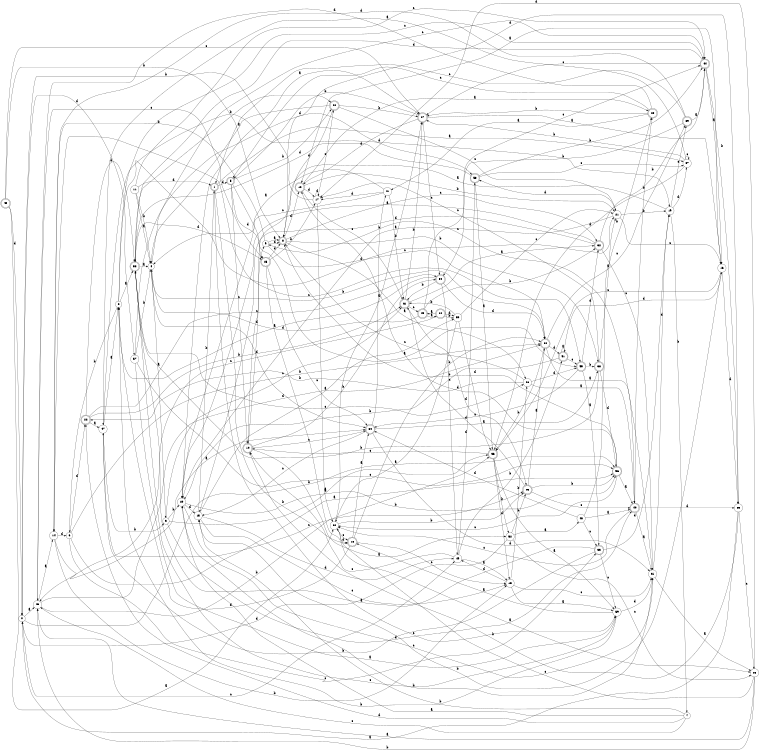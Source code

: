 digraph n50_10 {
__start0 [label="" shape="none"];

rankdir=LR;
size="8,5";

s0 [style="filled", color="black", fillcolor="white" shape="circle", label="0"];
s1 [style="rounded,filled", color="black", fillcolor="white" shape="doublecircle", label="1"];
s2 [style="filled", color="black", fillcolor="white" shape="circle", label="2"];
s3 [style="filled", color="black", fillcolor="white" shape="circle", label="3"];
s4 [style="filled", color="black", fillcolor="white" shape="circle", label="4"];
s5 [style="rounded,filled", color="black", fillcolor="white" shape="doublecircle", label="5"];
s6 [style="filled", color="black", fillcolor="white" shape="circle", label="6"];
s7 [style="filled", color="black", fillcolor="white" shape="circle", label="7"];
s8 [style="rounded,filled", color="black", fillcolor="white" shape="doublecircle", label="8"];
s9 [style="filled", color="black", fillcolor="white" shape="circle", label="9"];
s10 [style="rounded,filled", color="black", fillcolor="white" shape="doublecircle", label="10"];
s11 [style="filled", color="black", fillcolor="white" shape="circle", label="11"];
s12 [style="rounded,filled", color="black", fillcolor="white" shape="doublecircle", label="12"];
s13 [style="filled", color="black", fillcolor="white" shape="circle", label="13"];
s14 [style="filled", color="black", fillcolor="white" shape="circle", label="14"];
s15 [style="filled", color="black", fillcolor="white" shape="circle", label="15"];
s16 [style="filled", color="black", fillcolor="white" shape="circle", label="16"];
s17 [style="filled", color="black", fillcolor="white" shape="circle", label="17"];
s18 [style="rounded,filled", color="black", fillcolor="white" shape="doublecircle", label="18"];
s19 [style="filled", color="black", fillcolor="white" shape="circle", label="19"];
s20 [style="rounded,filled", color="black", fillcolor="white" shape="doublecircle", label="20"];
s21 [style="filled", color="black", fillcolor="white" shape="circle", label="21"];
s22 [style="rounded,filled", color="black", fillcolor="white" shape="doublecircle", label="22"];
s23 [style="filled", color="black", fillcolor="white" shape="circle", label="23"];
s24 [style="rounded,filled", color="black", fillcolor="white" shape="doublecircle", label="24"];
s25 [style="rounded,filled", color="black", fillcolor="white" shape="doublecircle", label="25"];
s26 [style="filled", color="black", fillcolor="white" shape="circle", label="26"];
s27 [style="rounded,filled", color="black", fillcolor="white" shape="doublecircle", label="27"];
s28 [style="rounded,filled", color="black", fillcolor="white" shape="doublecircle", label="28"];
s29 [style="filled", color="black", fillcolor="white" shape="circle", label="29"];
s30 [style="rounded,filled", color="black", fillcolor="white" shape="doublecircle", label="30"];
s31 [style="filled", color="black", fillcolor="white" shape="circle", label="31"];
s32 [style="rounded,filled", color="black", fillcolor="white" shape="doublecircle", label="32"];
s33 [style="rounded,filled", color="black", fillcolor="white" shape="doublecircle", label="33"];
s34 [style="rounded,filled", color="black", fillcolor="white" shape="doublecircle", label="34"];
s35 [style="filled", color="black", fillcolor="white" shape="circle", label="35"];
s36 [style="rounded,filled", color="black", fillcolor="white" shape="doublecircle", label="36"];
s37 [style="filled", color="black", fillcolor="white" shape="circle", label="37"];
s38 [style="rounded,filled", color="black", fillcolor="white" shape="doublecircle", label="38"];
s39 [style="rounded,filled", color="black", fillcolor="white" shape="doublecircle", label="39"];
s40 [style="rounded,filled", color="black", fillcolor="white" shape="doublecircle", label="40"];
s41 [style="filled", color="black", fillcolor="white" shape="circle", label="41"];
s42 [style="rounded,filled", color="black", fillcolor="white" shape="doublecircle", label="42"];
s43 [style="rounded,filled", color="black", fillcolor="white" shape="doublecircle", label="43"];
s44 [style="rounded,filled", color="black", fillcolor="white" shape="doublecircle", label="44"];
s45 [style="rounded,filled", color="black", fillcolor="white" shape="doublecircle", label="45"];
s46 [style="filled", color="black", fillcolor="white" shape="circle", label="46"];
s47 [style="filled", color="black", fillcolor="white" shape="circle", label="47"];
s48 [style="filled", color="black", fillcolor="white" shape="circle", label="48"];
s49 [style="filled", color="black", fillcolor="white" shape="circle", label="49"];
s50 [style="filled", color="black", fillcolor="white" shape="circle", label="50"];
s51 [style="rounded,filled", color="black", fillcolor="white" shape="doublecircle", label="51"];
s52 [style="filled", color="black", fillcolor="white" shape="circle", label="52"];
s53 [style="rounded,filled", color="black", fillcolor="white" shape="doublecircle", label="53"];
s54 [style="rounded,filled", color="black", fillcolor="white" shape="doublecircle", label="54"];
s55 [style="rounded,filled", color="black", fillcolor="white" shape="doublecircle", label="55"];
s56 [style="rounded,filled", color="black", fillcolor="white" shape="doublecircle", label="56"];
s57 [style="filled", color="black", fillcolor="white" shape="circle", label="57"];
s58 [style="rounded,filled", color="black", fillcolor="white" shape="doublecircle", label="58"];
s59 [style="filled", color="black", fillcolor="white" shape="circle", label="59"];
s60 [style="filled", color="black", fillcolor="white" shape="circle", label="60"];
s61 [style="rounded,filled", color="black", fillcolor="white" shape="doublecircle", label="61"];
s0 -> s46 [label="a"];
s0 -> s56 [label="b"];
s0 -> s49 [label="c"];
s0 -> s57 [label="d"];
s1 -> s37 [label="a"];
s1 -> s18 [label="b"];
s1 -> s59 [label="c"];
s1 -> s5 [label="d"];
s2 -> s53 [label="a"];
s2 -> s6 [label="b"];
s2 -> s44 [label="c"];
s2 -> s21 [label="d"];
s3 -> s36 [label="a"];
s3 -> s29 [label="b"];
s3 -> s61 [label="c"];
s3 -> s40 [label="d"];
s4 -> s3 [label="a"];
s4 -> s30 [label="b"];
s4 -> s44 [label="c"];
s4 -> s34 [label="d"];
s5 -> s55 [label="a"];
s5 -> s20 [label="b"];
s5 -> s10 [label="c"];
s5 -> s25 [label="d"];
s6 -> s56 [label="a"];
s6 -> s30 [label="b"];
s6 -> s33 [label="c"];
s6 -> s22 [label="d"];
s7 -> s29 [label="a"];
s7 -> s15 [label="b"];
s7 -> s46 [label="c"];
s7 -> s22 [label="d"];
s8 -> s26 [label="a"];
s8 -> s38 [label="b"];
s8 -> s32 [label="c"];
s8 -> s12 [label="d"];
s9 -> s8 [label="a"];
s9 -> s14 [label="b"];
s9 -> s30 [label="c"];
s9 -> s8 [label="d"];
s10 -> s52 [label="a"];
s10 -> s54 [label="b"];
s10 -> s34 [label="c"];
s10 -> s9 [label="d"];
s11 -> s4 [label="a"];
s11 -> s4 [label="b"];
s11 -> s44 [label="c"];
s11 -> s1 [label="d"];
s12 -> s28 [label="a"];
s12 -> s21 [label="b"];
s12 -> s61 [label="c"];
s12 -> s17 [label="d"];
s13 -> s59 [label="a"];
s13 -> s26 [label="b"];
s13 -> s31 [label="c"];
s13 -> s49 [label="d"];
s14 -> s34 [label="a"];
s14 -> s13 [label="b"];
s14 -> s55 [label="c"];
s14 -> s6 [label="d"];
s15 -> s50 [label="a"];
s15 -> s1 [label="b"];
s15 -> s13 [label="c"];
s15 -> s49 [label="d"];
s16 -> s12 [label="a"];
s16 -> s15 [label="b"];
s16 -> s36 [label="c"];
s16 -> s35 [label="d"];
s17 -> s60 [label="a"];
s17 -> s0 [label="b"];
s17 -> s20 [label="c"];
s17 -> s17 [label="d"];
s18 -> s34 [label="a"];
s18 -> s30 [label="b"];
s18 -> s13 [label="c"];
s18 -> s2 [label="d"];
s19 -> s10 [label="a"];
s19 -> s7 [label="b"];
s19 -> s39 [label="c"];
s19 -> s37 [label="d"];
s20 -> s4 [label="a"];
s20 -> s27 [label="b"];
s20 -> s21 [label="c"];
s20 -> s8 [label="d"];
s21 -> s29 [label="a"];
s21 -> s19 [label="b"];
s21 -> s16 [label="c"];
s21 -> s58 [label="d"];
s22 -> s47 [label="a"];
s22 -> s61 [label="b"];
s22 -> s54 [label="c"];
s22 -> s53 [label="d"];
s23 -> s46 [label="a"];
s23 -> s46 [label="b"];
s23 -> s60 [label="c"];
s23 -> s17 [label="d"];
s24 -> s45 [label="a"];
s24 -> s50 [label="b"];
s24 -> s46 [label="c"];
s24 -> s50 [label="d"];
s25 -> s23 [label="a"];
s25 -> s17 [label="b"];
s25 -> s34 [label="c"];
s25 -> s8 [label="d"];
s26 -> s40 [label="a"];
s26 -> s22 [label="b"];
s26 -> s8 [label="c"];
s26 -> s55 [label="d"];
s27 -> s16 [label="a"];
s27 -> s5 [label="b"];
s27 -> s54 [label="c"];
s27 -> s12 [label="d"];
s28 -> s41 [label="a"];
s28 -> s27 [label="b"];
s28 -> s5 [label="c"];
s28 -> s46 [label="d"];
s29 -> s27 [label="a"];
s29 -> s56 [label="b"];
s29 -> s31 [label="c"];
s29 -> s15 [label="d"];
s30 -> s40 [label="a"];
s30 -> s36 [label="b"];
s30 -> s39 [label="c"];
s30 -> s51 [label="d"];
s31 -> s23 [label="a"];
s31 -> s29 [label="b"];
s31 -> s9 [label="c"];
s31 -> s19 [label="d"];
s32 -> s29 [label="a"];
s32 -> s44 [label="b"];
s32 -> s31 [label="c"];
s32 -> s15 [label="d"];
s33 -> s53 [label="a"];
s33 -> s47 [label="b"];
s33 -> s59 [label="c"];
s33 -> s19 [label="d"];
s34 -> s38 [label="a"];
s34 -> s41 [label="b"];
s34 -> s15 [label="c"];
s34 -> s31 [label="d"];
s35 -> s0 [label="a"];
s35 -> s10 [label="b"];
s35 -> s23 [label="c"];
s35 -> s8 [label="d"];
s36 -> s59 [label="a"];
s36 -> s52 [label="b"];
s36 -> s10 [label="c"];
s36 -> s13 [label="d"];
s37 -> s47 [label="a"];
s37 -> s27 [label="b"];
s37 -> s37 [label="c"];
s37 -> s36 [label="d"];
s38 -> s21 [label="a"];
s38 -> s53 [label="b"];
s38 -> s17 [label="c"];
s38 -> s56 [label="d"];
s39 -> s44 [label="a"];
s39 -> s54 [label="b"];
s39 -> s1 [label="c"];
s39 -> s14 [label="d"];
s40 -> s31 [label="a"];
s40 -> s28 [label="b"];
s40 -> s60 [label="c"];
s40 -> s35 [label="d"];
s41 -> s4 [label="a"];
s41 -> s61 [label="b"];
s41 -> s29 [label="c"];
s41 -> s17 [label="d"];
s42 -> s60 [label="a"];
s42 -> s8 [label="b"];
s42 -> s27 [label="c"];
s42 -> s0 [label="d"];
s43 -> s30 [label="a"];
s43 -> s56 [label="b"];
s43 -> s40 [label="c"];
s43 -> s61 [label="d"];
s44 -> s16 [label="a"];
s44 -> s35 [label="b"];
s44 -> s27 [label="c"];
s44 -> s53 [label="d"];
s45 -> s24 [label="a"];
s45 -> s32 [label="b"];
s45 -> s44 [label="c"];
s45 -> s4 [label="d"];
s46 -> s14 [label="a"];
s46 -> s36 [label="b"];
s46 -> s25 [label="c"];
s46 -> s30 [label="d"];
s47 -> s2 [label="a"];
s47 -> s3 [label="b"];
s47 -> s43 [label="c"];
s47 -> s19 [label="d"];
s48 -> s40 [label="a"];
s48 -> s28 [label="b"];
s48 -> s33 [label="c"];
s48 -> s34 [label="d"];
s49 -> s13 [label="a"];
s49 -> s51 [label="b"];
s49 -> s10 [label="c"];
s49 -> s58 [label="d"];
s50 -> s60 [label="a"];
s50 -> s61 [label="b"];
s50 -> s21 [label="c"];
s50 -> s36 [label="d"];
s51 -> s51 [label="a"];
s51 -> s29 [label="b"];
s51 -> s55 [label="c"];
s51 -> s16 [label="d"];
s52 -> s48 [label="a"];
s52 -> s43 [label="b"];
s52 -> s23 [label="c"];
s52 -> s0 [label="d"];
s53 -> s4 [label="a"];
s53 -> s20 [label="b"];
s53 -> s26 [label="c"];
s53 -> s25 [label="d"];
s54 -> s2 [label="a"];
s54 -> s61 [label="b"];
s54 -> s49 [label="c"];
s54 -> s30 [label="d"];
s55 -> s33 [label="a"];
s55 -> s38 [label="b"];
s55 -> s34 [label="c"];
s55 -> s32 [label="d"];
s56 -> s40 [label="a"];
s56 -> s8 [label="b"];
s56 -> s60 [label="c"];
s56 -> s12 [label="d"];
s57 -> s59 [label="a"];
s57 -> s4 [label="b"];
s57 -> s56 [label="c"];
s57 -> s58 [label="d"];
s58 -> s36 [label="a"];
s58 -> s44 [label="b"];
s58 -> s37 [label="c"];
s58 -> s53 [label="d"];
s59 -> s18 [label="a"];
s59 -> s2 [label="b"];
s59 -> s53 [label="c"];
s59 -> s31 [label="d"];
s60 -> s27 [label="a"];
s60 -> s43 [label="b"];
s60 -> s18 [label="c"];
s60 -> s18 [label="d"];
s61 -> s32 [label="a"];
s61 -> s27 [label="b"];
s61 -> s45 [label="c"];
s61 -> s43 [label="d"];

}